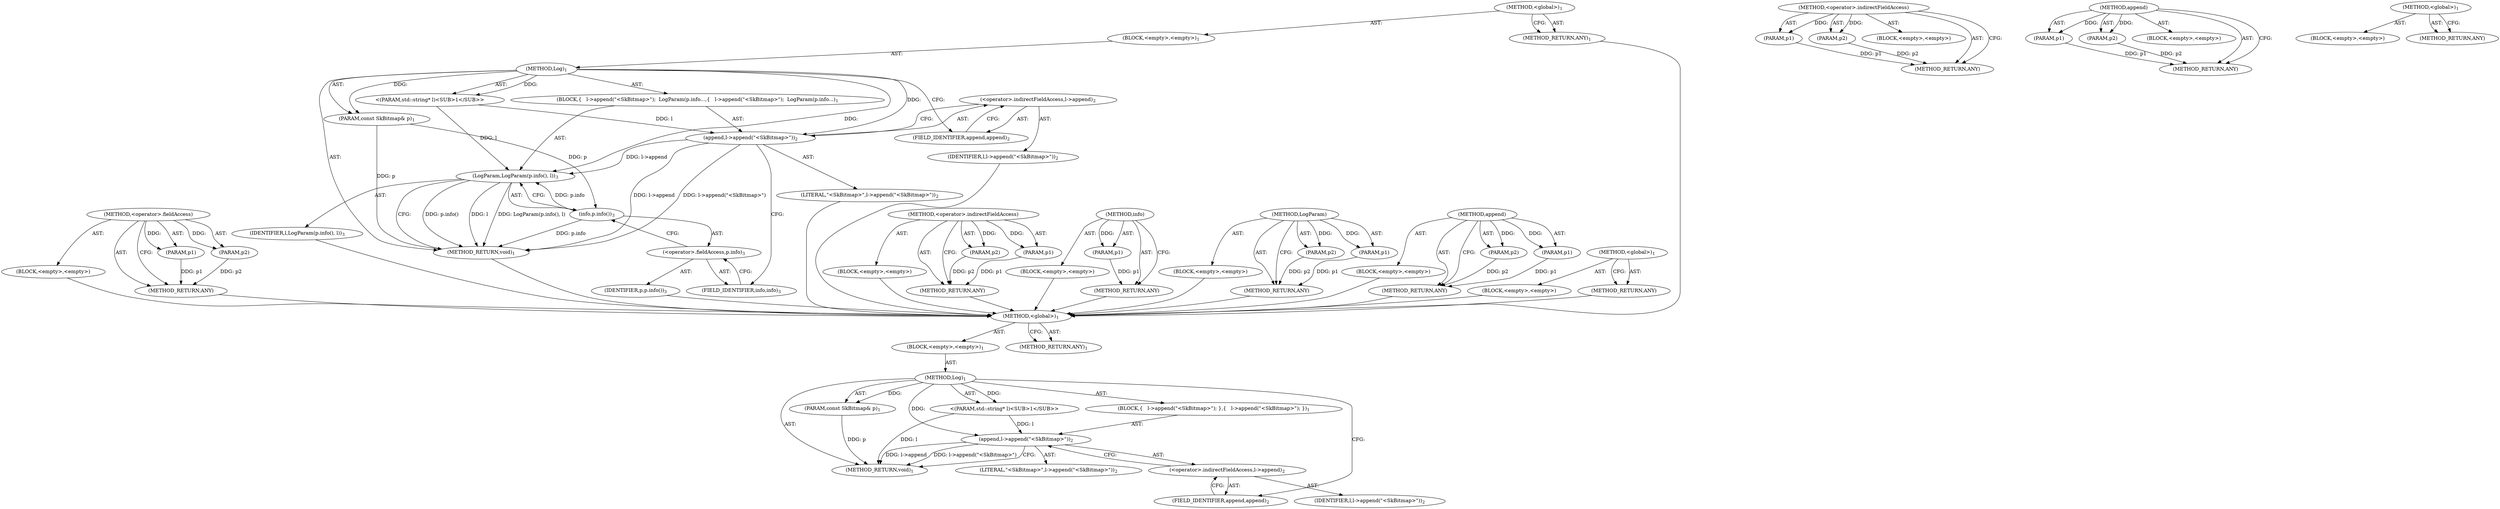 digraph "&lt;global&gt;" {
vulnerable_6 [label=<(METHOD,&lt;global&gt;)<SUB>1</SUB>>];
vulnerable_7 [label=<(BLOCK,&lt;empty&gt;,&lt;empty&gt;)<SUB>1</SUB>>];
vulnerable_8 [label=<(METHOD,Log)<SUB>1</SUB>>];
vulnerable_9 [label=<(PARAM,const SkBitmap&amp; p)<SUB>1</SUB>>];
vulnerable_10 [label="<(PARAM,std::string* l)<SUB>1</SUB>>"];
vulnerable_11 [label=<(BLOCK,{
   l-&gt;append(&quot;&lt;SkBitmap&gt;&quot;);
 },{
   l-&gt;append(&quot;&lt;SkBitmap&gt;&quot;);
 })<SUB>1</SUB>>];
vulnerable_12 [label=<(append,l-&gt;append(&quot;&lt;SkBitmap&gt;&quot;))<SUB>2</SUB>>];
vulnerable_13 [label=<(&lt;operator&gt;.indirectFieldAccess,l-&gt;append)<SUB>2</SUB>>];
vulnerable_14 [label=<(IDENTIFIER,l,l-&gt;append(&quot;&lt;SkBitmap&gt;&quot;))<SUB>2</SUB>>];
vulnerable_15 [label=<(FIELD_IDENTIFIER,append,append)<SUB>2</SUB>>];
vulnerable_16 [label=<(LITERAL,&quot;&lt;SkBitmap&gt;&quot;,l-&gt;append(&quot;&lt;SkBitmap&gt;&quot;))<SUB>2</SUB>>];
vulnerable_17 [label=<(METHOD_RETURN,void)<SUB>1</SUB>>];
vulnerable_19 [label=<(METHOD_RETURN,ANY)<SUB>1</SUB>>];
vulnerable_43 [label=<(METHOD,&lt;operator&gt;.indirectFieldAccess)>];
vulnerable_44 [label=<(PARAM,p1)>];
vulnerable_45 [label=<(PARAM,p2)>];
vulnerable_46 [label=<(BLOCK,&lt;empty&gt;,&lt;empty&gt;)>];
vulnerable_47 [label=<(METHOD_RETURN,ANY)>];
vulnerable_38 [label=<(METHOD,append)>];
vulnerable_39 [label=<(PARAM,p1)>];
vulnerable_40 [label=<(PARAM,p2)>];
vulnerable_41 [label=<(BLOCK,&lt;empty&gt;,&lt;empty&gt;)>];
vulnerable_42 [label=<(METHOD_RETURN,ANY)>];
vulnerable_32 [label=<(METHOD,&lt;global&gt;)<SUB>1</SUB>>];
vulnerable_33 [label=<(BLOCK,&lt;empty&gt;,&lt;empty&gt;)>];
vulnerable_34 [label=<(METHOD_RETURN,ANY)>];
fixed_63 [label=<(METHOD,&lt;operator&gt;.fieldAccess)>];
fixed_64 [label=<(PARAM,p1)>];
fixed_65 [label=<(PARAM,p2)>];
fixed_66 [label=<(BLOCK,&lt;empty&gt;,&lt;empty&gt;)>];
fixed_67 [label=<(METHOD_RETURN,ANY)>];
fixed_6 [label=<(METHOD,&lt;global&gt;)<SUB>1</SUB>>];
fixed_7 [label=<(BLOCK,&lt;empty&gt;,&lt;empty&gt;)<SUB>1</SUB>>];
fixed_8 [label=<(METHOD,Log)<SUB>1</SUB>>];
fixed_9 [label=<(PARAM,const SkBitmap&amp; p)<SUB>1</SUB>>];
fixed_10 [label="<(PARAM,std::string* l)<SUB>1</SUB>>"];
fixed_11 [label=<(BLOCK,{
   l-&gt;append(&quot;&lt;SkBitmap&gt;&quot;);
  LogParam(p.info...,{
   l-&gt;append(&quot;&lt;SkBitmap&gt;&quot;);
  LogParam(p.info...)<SUB>1</SUB>>];
fixed_12 [label=<(append,l-&gt;append(&quot;&lt;SkBitmap&gt;&quot;))<SUB>2</SUB>>];
fixed_13 [label=<(&lt;operator&gt;.indirectFieldAccess,l-&gt;append)<SUB>2</SUB>>];
fixed_14 [label=<(IDENTIFIER,l,l-&gt;append(&quot;&lt;SkBitmap&gt;&quot;))<SUB>2</SUB>>];
fixed_15 [label=<(FIELD_IDENTIFIER,append,append)<SUB>2</SUB>>];
fixed_16 [label=<(LITERAL,&quot;&lt;SkBitmap&gt;&quot;,l-&gt;append(&quot;&lt;SkBitmap&gt;&quot;))<SUB>2</SUB>>];
fixed_17 [label=<(LogParam,LogParam(p.info(), l))<SUB>3</SUB>>];
fixed_18 [label=<(info,p.info())<SUB>3</SUB>>];
fixed_19 [label=<(&lt;operator&gt;.fieldAccess,p.info)<SUB>3</SUB>>];
fixed_20 [label=<(IDENTIFIER,p,p.info())<SUB>3</SUB>>];
fixed_21 [label=<(FIELD_IDENTIFIER,info,info)<SUB>3</SUB>>];
fixed_22 [label=<(IDENTIFIER,l,LogParam(p.info(), l))<SUB>3</SUB>>];
fixed_23 [label=<(METHOD_RETURN,void)<SUB>1</SUB>>];
fixed_25 [label=<(METHOD_RETURN,ANY)<SUB>1</SUB>>];
fixed_49 [label=<(METHOD,&lt;operator&gt;.indirectFieldAccess)>];
fixed_50 [label=<(PARAM,p1)>];
fixed_51 [label=<(PARAM,p2)>];
fixed_52 [label=<(BLOCK,&lt;empty&gt;,&lt;empty&gt;)>];
fixed_53 [label=<(METHOD_RETURN,ANY)>];
fixed_59 [label=<(METHOD,info)>];
fixed_60 [label=<(PARAM,p1)>];
fixed_61 [label=<(BLOCK,&lt;empty&gt;,&lt;empty&gt;)>];
fixed_62 [label=<(METHOD_RETURN,ANY)>];
fixed_54 [label=<(METHOD,LogParam)>];
fixed_55 [label=<(PARAM,p1)>];
fixed_56 [label=<(PARAM,p2)>];
fixed_57 [label=<(BLOCK,&lt;empty&gt;,&lt;empty&gt;)>];
fixed_58 [label=<(METHOD_RETURN,ANY)>];
fixed_44 [label=<(METHOD,append)>];
fixed_45 [label=<(PARAM,p1)>];
fixed_46 [label=<(PARAM,p2)>];
fixed_47 [label=<(BLOCK,&lt;empty&gt;,&lt;empty&gt;)>];
fixed_48 [label=<(METHOD_RETURN,ANY)>];
fixed_38 [label=<(METHOD,&lt;global&gt;)<SUB>1</SUB>>];
fixed_39 [label=<(BLOCK,&lt;empty&gt;,&lt;empty&gt;)>];
fixed_40 [label=<(METHOD_RETURN,ANY)>];
vulnerable_6 -> vulnerable_7  [key=0, label="AST: "];
vulnerable_6 -> vulnerable_19  [key=0, label="AST: "];
vulnerable_6 -> vulnerable_19  [key=1, label="CFG: "];
vulnerable_7 -> vulnerable_8  [key=0, label="AST: "];
vulnerable_8 -> vulnerable_9  [key=0, label="AST: "];
vulnerable_8 -> vulnerable_9  [key=1, label="DDG: "];
vulnerable_8 -> vulnerable_10  [key=0, label="AST: "];
vulnerable_8 -> vulnerable_10  [key=1, label="DDG: "];
vulnerable_8 -> vulnerable_11  [key=0, label="AST: "];
vulnerable_8 -> vulnerable_17  [key=0, label="AST: "];
vulnerable_8 -> vulnerable_15  [key=0, label="CFG: "];
vulnerable_8 -> vulnerable_12  [key=0, label="DDG: "];
vulnerable_9 -> vulnerable_17  [key=0, label="DDG: p"];
vulnerable_10 -> vulnerable_17  [key=0, label="DDG: l"];
vulnerable_10 -> vulnerable_12  [key=0, label="DDG: l"];
vulnerable_11 -> vulnerable_12  [key=0, label="AST: "];
vulnerable_12 -> vulnerable_13  [key=0, label="AST: "];
vulnerable_12 -> vulnerable_16  [key=0, label="AST: "];
vulnerable_12 -> vulnerable_17  [key=0, label="CFG: "];
vulnerable_12 -> vulnerable_17  [key=1, label="DDG: l-&gt;append"];
vulnerable_12 -> vulnerable_17  [key=2, label="DDG: l-&gt;append(&quot;&lt;SkBitmap&gt;&quot;)"];
vulnerable_13 -> vulnerable_14  [key=0, label="AST: "];
vulnerable_13 -> vulnerable_15  [key=0, label="AST: "];
vulnerable_13 -> vulnerable_12  [key=0, label="CFG: "];
vulnerable_15 -> vulnerable_13  [key=0, label="CFG: "];
vulnerable_43 -> vulnerable_44  [key=0, label="AST: "];
vulnerable_43 -> vulnerable_44  [key=1, label="DDG: "];
vulnerable_43 -> vulnerable_46  [key=0, label="AST: "];
vulnerable_43 -> vulnerable_45  [key=0, label="AST: "];
vulnerable_43 -> vulnerable_45  [key=1, label="DDG: "];
vulnerable_43 -> vulnerable_47  [key=0, label="AST: "];
vulnerable_43 -> vulnerable_47  [key=1, label="CFG: "];
vulnerable_44 -> vulnerable_47  [key=0, label="DDG: p1"];
vulnerable_45 -> vulnerable_47  [key=0, label="DDG: p2"];
vulnerable_38 -> vulnerable_39  [key=0, label="AST: "];
vulnerable_38 -> vulnerable_39  [key=1, label="DDG: "];
vulnerable_38 -> vulnerable_41  [key=0, label="AST: "];
vulnerable_38 -> vulnerable_40  [key=0, label="AST: "];
vulnerable_38 -> vulnerable_40  [key=1, label="DDG: "];
vulnerable_38 -> vulnerable_42  [key=0, label="AST: "];
vulnerable_38 -> vulnerable_42  [key=1, label="CFG: "];
vulnerable_39 -> vulnerable_42  [key=0, label="DDG: p1"];
vulnerable_40 -> vulnerable_42  [key=0, label="DDG: p2"];
vulnerable_32 -> vulnerable_33  [key=0, label="AST: "];
vulnerable_32 -> vulnerable_34  [key=0, label="AST: "];
vulnerable_32 -> vulnerable_34  [key=1, label="CFG: "];
fixed_63 -> fixed_64  [key=0, label="AST: "];
fixed_63 -> fixed_64  [key=1, label="DDG: "];
fixed_63 -> fixed_66  [key=0, label="AST: "];
fixed_63 -> fixed_65  [key=0, label="AST: "];
fixed_63 -> fixed_65  [key=1, label="DDG: "];
fixed_63 -> fixed_67  [key=0, label="AST: "];
fixed_63 -> fixed_67  [key=1, label="CFG: "];
fixed_64 -> fixed_67  [key=0, label="DDG: p1"];
fixed_65 -> fixed_67  [key=0, label="DDG: p2"];
fixed_66 -> vulnerable_6  [key=0];
fixed_67 -> vulnerable_6  [key=0];
fixed_6 -> fixed_7  [key=0, label="AST: "];
fixed_6 -> fixed_25  [key=0, label="AST: "];
fixed_6 -> fixed_25  [key=1, label="CFG: "];
fixed_7 -> fixed_8  [key=0, label="AST: "];
fixed_8 -> fixed_9  [key=0, label="AST: "];
fixed_8 -> fixed_9  [key=1, label="DDG: "];
fixed_8 -> fixed_10  [key=0, label="AST: "];
fixed_8 -> fixed_10  [key=1, label="DDG: "];
fixed_8 -> fixed_11  [key=0, label="AST: "];
fixed_8 -> fixed_23  [key=0, label="AST: "];
fixed_8 -> fixed_15  [key=0, label="CFG: "];
fixed_8 -> fixed_12  [key=0, label="DDG: "];
fixed_8 -> fixed_17  [key=0, label="DDG: "];
fixed_9 -> fixed_23  [key=0, label="DDG: p"];
fixed_9 -> fixed_18  [key=0, label="DDG: p"];
fixed_10 -> fixed_12  [key=0, label="DDG: l"];
fixed_10 -> fixed_17  [key=0, label="DDG: l"];
fixed_11 -> fixed_12  [key=0, label="AST: "];
fixed_11 -> fixed_17  [key=0, label="AST: "];
fixed_12 -> fixed_13  [key=0, label="AST: "];
fixed_12 -> fixed_16  [key=0, label="AST: "];
fixed_12 -> fixed_21  [key=0, label="CFG: "];
fixed_12 -> fixed_23  [key=0, label="DDG: l-&gt;append"];
fixed_12 -> fixed_23  [key=1, label="DDG: l-&gt;append(&quot;&lt;SkBitmap&gt;&quot;)"];
fixed_12 -> fixed_17  [key=0, label="DDG: l-&gt;append"];
fixed_13 -> fixed_14  [key=0, label="AST: "];
fixed_13 -> fixed_15  [key=0, label="AST: "];
fixed_13 -> fixed_12  [key=0, label="CFG: "];
fixed_14 -> vulnerable_6  [key=0];
fixed_15 -> fixed_13  [key=0, label="CFG: "];
fixed_16 -> vulnerable_6  [key=0];
fixed_17 -> fixed_18  [key=0, label="AST: "];
fixed_17 -> fixed_22  [key=0, label="AST: "];
fixed_17 -> fixed_23  [key=0, label="CFG: "];
fixed_17 -> fixed_23  [key=1, label="DDG: p.info()"];
fixed_17 -> fixed_23  [key=2, label="DDG: l"];
fixed_17 -> fixed_23  [key=3, label="DDG: LogParam(p.info(), l)"];
fixed_18 -> fixed_19  [key=0, label="AST: "];
fixed_18 -> fixed_17  [key=0, label="CFG: "];
fixed_18 -> fixed_17  [key=1, label="DDG: p.info"];
fixed_18 -> fixed_23  [key=0, label="DDG: p.info"];
fixed_19 -> fixed_20  [key=0, label="AST: "];
fixed_19 -> fixed_21  [key=0, label="AST: "];
fixed_19 -> fixed_18  [key=0, label="CFG: "];
fixed_20 -> vulnerable_6  [key=0];
fixed_21 -> fixed_19  [key=0, label="CFG: "];
fixed_22 -> vulnerable_6  [key=0];
fixed_23 -> vulnerable_6  [key=0];
fixed_25 -> vulnerable_6  [key=0];
fixed_49 -> fixed_50  [key=0, label="AST: "];
fixed_49 -> fixed_50  [key=1, label="DDG: "];
fixed_49 -> fixed_52  [key=0, label="AST: "];
fixed_49 -> fixed_51  [key=0, label="AST: "];
fixed_49 -> fixed_51  [key=1, label="DDG: "];
fixed_49 -> fixed_53  [key=0, label="AST: "];
fixed_49 -> fixed_53  [key=1, label="CFG: "];
fixed_50 -> fixed_53  [key=0, label="DDG: p1"];
fixed_51 -> fixed_53  [key=0, label="DDG: p2"];
fixed_52 -> vulnerable_6  [key=0];
fixed_53 -> vulnerable_6  [key=0];
fixed_59 -> fixed_60  [key=0, label="AST: "];
fixed_59 -> fixed_60  [key=1, label="DDG: "];
fixed_59 -> fixed_61  [key=0, label="AST: "];
fixed_59 -> fixed_62  [key=0, label="AST: "];
fixed_59 -> fixed_62  [key=1, label="CFG: "];
fixed_60 -> fixed_62  [key=0, label="DDG: p1"];
fixed_61 -> vulnerable_6  [key=0];
fixed_62 -> vulnerable_6  [key=0];
fixed_54 -> fixed_55  [key=0, label="AST: "];
fixed_54 -> fixed_55  [key=1, label="DDG: "];
fixed_54 -> fixed_57  [key=0, label="AST: "];
fixed_54 -> fixed_56  [key=0, label="AST: "];
fixed_54 -> fixed_56  [key=1, label="DDG: "];
fixed_54 -> fixed_58  [key=0, label="AST: "];
fixed_54 -> fixed_58  [key=1, label="CFG: "];
fixed_55 -> fixed_58  [key=0, label="DDG: p1"];
fixed_56 -> fixed_58  [key=0, label="DDG: p2"];
fixed_57 -> vulnerable_6  [key=0];
fixed_58 -> vulnerable_6  [key=0];
fixed_44 -> fixed_45  [key=0, label="AST: "];
fixed_44 -> fixed_45  [key=1, label="DDG: "];
fixed_44 -> fixed_47  [key=0, label="AST: "];
fixed_44 -> fixed_46  [key=0, label="AST: "];
fixed_44 -> fixed_46  [key=1, label="DDG: "];
fixed_44 -> fixed_48  [key=0, label="AST: "];
fixed_44 -> fixed_48  [key=1, label="CFG: "];
fixed_45 -> fixed_48  [key=0, label="DDG: p1"];
fixed_46 -> fixed_48  [key=0, label="DDG: p2"];
fixed_47 -> vulnerable_6  [key=0];
fixed_48 -> vulnerable_6  [key=0];
fixed_38 -> fixed_39  [key=0, label="AST: "];
fixed_38 -> fixed_40  [key=0, label="AST: "];
fixed_38 -> fixed_40  [key=1, label="CFG: "];
fixed_39 -> vulnerable_6  [key=0];
fixed_40 -> vulnerable_6  [key=0];
}
